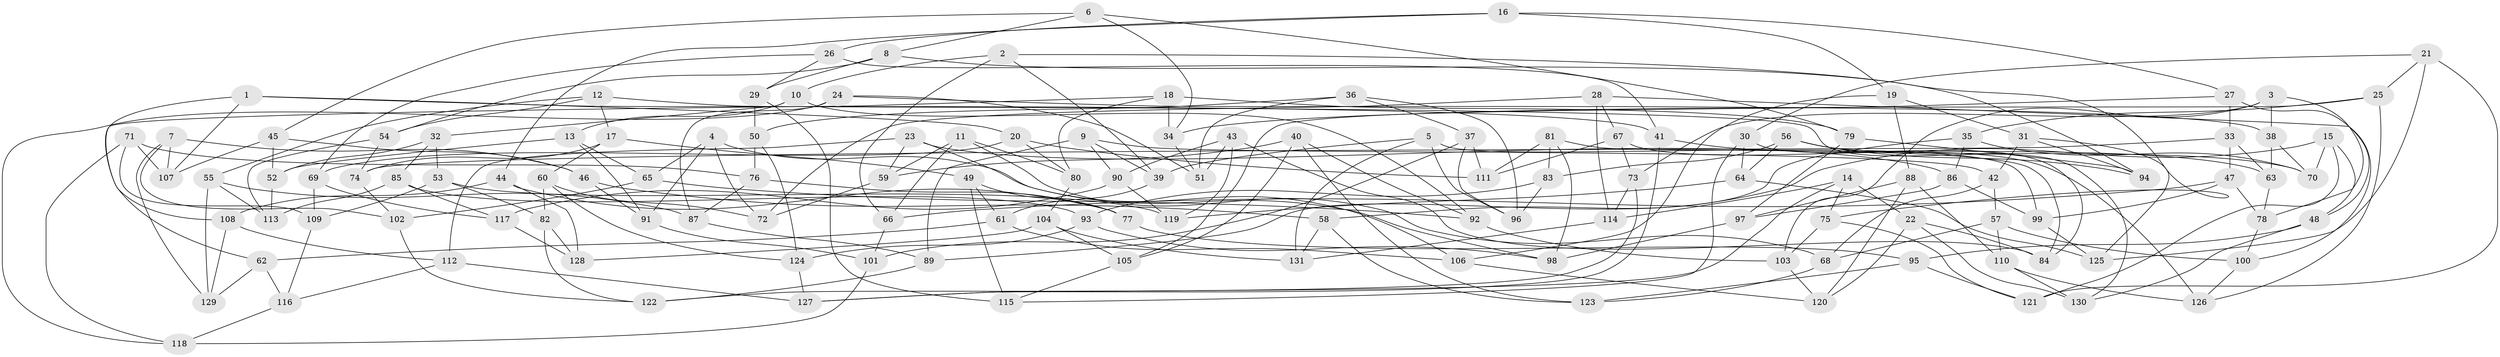 // coarse degree distribution, {11: 0.043478260869565216, 4: 0.7934782608695652, 10: 0.03260869565217391, 9: 0.010869565217391304, 3: 0.09782608695652174, 8: 0.010869565217391304, 12: 0.010869565217391304}
// Generated by graph-tools (version 1.1) at 2025/53/03/04/25 22:53:43]
// undirected, 131 vertices, 262 edges
graph export_dot {
  node [color=gray90,style=filled];
  1;
  2;
  3;
  4;
  5;
  6;
  7;
  8;
  9;
  10;
  11;
  12;
  13;
  14;
  15;
  16;
  17;
  18;
  19;
  20;
  21;
  22;
  23;
  24;
  25;
  26;
  27;
  28;
  29;
  30;
  31;
  32;
  33;
  34;
  35;
  36;
  37;
  38;
  39;
  40;
  41;
  42;
  43;
  44;
  45;
  46;
  47;
  48;
  49;
  50;
  51;
  52;
  53;
  54;
  55;
  56;
  57;
  58;
  59;
  60;
  61;
  62;
  63;
  64;
  65;
  66;
  67;
  68;
  69;
  70;
  71;
  72;
  73;
  74;
  75;
  76;
  77;
  78;
  79;
  80;
  81;
  82;
  83;
  84;
  85;
  86;
  87;
  88;
  89;
  90;
  91;
  92;
  93;
  94;
  95;
  96;
  97;
  98;
  99;
  100;
  101;
  102;
  103;
  104;
  105;
  106;
  107;
  108;
  109;
  110;
  111;
  112;
  113;
  114;
  115;
  116;
  117;
  118;
  119;
  120;
  121;
  122;
  123;
  124;
  125;
  126;
  127;
  128;
  129;
  130;
  131;
  1 -- 20;
  1 -- 107;
  1 -- 41;
  1 -- 108;
  2 -- 66;
  2 -- 94;
  2 -- 39;
  2 -- 10;
  3 -- 103;
  3 -- 78;
  3 -- 38;
  3 -- 73;
  4 -- 106;
  4 -- 91;
  4 -- 65;
  4 -- 72;
  5 -- 96;
  5 -- 39;
  5 -- 131;
  5 -- 99;
  6 -- 8;
  6 -- 45;
  6 -- 79;
  6 -- 34;
  7 -- 46;
  7 -- 107;
  7 -- 129;
  7 -- 102;
  8 -- 29;
  8 -- 54;
  8 -- 75;
  9 -- 42;
  9 -- 90;
  9 -- 39;
  9 -- 89;
  10 -- 32;
  10 -- 13;
  10 -- 92;
  11 -- 80;
  11 -- 59;
  11 -- 66;
  11 -- 68;
  12 -- 55;
  12 -- 54;
  12 -- 130;
  12 -- 17;
  13 -- 52;
  13 -- 65;
  13 -- 91;
  14 -- 22;
  14 -- 127;
  14 -- 114;
  14 -- 75;
  15 -- 58;
  15 -- 70;
  15 -- 48;
  15 -- 121;
  16 -- 19;
  16 -- 26;
  16 -- 44;
  16 -- 27;
  17 -- 60;
  17 -- 74;
  17 -- 49;
  18 -- 80;
  18 -- 79;
  18 -- 34;
  18 -- 62;
  19 -- 88;
  19 -- 106;
  19 -- 31;
  20 -- 69;
  20 -- 80;
  20 -- 111;
  21 -- 125;
  21 -- 30;
  21 -- 25;
  21 -- 121;
  22 -- 120;
  22 -- 84;
  22 -- 130;
  23 -- 112;
  23 -- 59;
  23 -- 86;
  23 -- 98;
  24 -- 38;
  24 -- 87;
  24 -- 51;
  24 -- 118;
  25 -- 126;
  25 -- 35;
  25 -- 105;
  26 -- 69;
  26 -- 29;
  26 -- 41;
  27 -- 33;
  27 -- 34;
  27 -- 48;
  28 -- 72;
  28 -- 100;
  28 -- 67;
  28 -- 114;
  29 -- 50;
  29 -- 115;
  30 -- 115;
  30 -- 84;
  30 -- 64;
  31 -- 42;
  31 -- 94;
  31 -- 125;
  32 -- 85;
  32 -- 53;
  32 -- 52;
  33 -- 63;
  33 -- 74;
  33 -- 47;
  34 -- 51;
  35 -- 70;
  35 -- 89;
  35 -- 86;
  36 -- 50;
  36 -- 96;
  36 -- 51;
  36 -- 37;
  37 -- 96;
  37 -- 111;
  37 -- 101;
  38 -- 70;
  38 -- 63;
  39 -- 61;
  40 -- 123;
  40 -- 105;
  40 -- 59;
  40 -- 92;
  41 -- 127;
  41 -- 63;
  42 -- 57;
  42 -- 68;
  43 -- 51;
  43 -- 84;
  43 -- 119;
  43 -- 90;
  44 -- 128;
  44 -- 77;
  44 -- 108;
  45 -- 107;
  45 -- 52;
  45 -- 46;
  46 -- 91;
  46 -- 58;
  47 -- 99;
  47 -- 66;
  47 -- 78;
  48 -- 130;
  48 -- 95;
  49 -- 115;
  49 -- 61;
  49 -- 77;
  50 -- 124;
  50 -- 76;
  52 -- 113;
  53 -- 109;
  53 -- 119;
  53 -- 82;
  54 -- 74;
  54 -- 113;
  55 -- 87;
  55 -- 113;
  55 -- 129;
  56 -- 83;
  56 -- 70;
  56 -- 94;
  56 -- 64;
  57 -- 110;
  57 -- 68;
  57 -- 100;
  58 -- 131;
  58 -- 123;
  59 -- 72;
  60 -- 72;
  60 -- 82;
  60 -- 124;
  61 -- 106;
  61 -- 62;
  62 -- 116;
  62 -- 129;
  63 -- 78;
  64 -- 119;
  64 -- 125;
  65 -- 102;
  65 -- 92;
  66 -- 101;
  67 -- 73;
  67 -- 111;
  67 -- 126;
  68 -- 123;
  69 -- 109;
  69 -- 117;
  71 -- 118;
  71 -- 107;
  71 -- 109;
  71 -- 76;
  73 -- 114;
  73 -- 122;
  74 -- 102;
  75 -- 103;
  75 -- 121;
  76 -- 77;
  76 -- 87;
  77 -- 95;
  78 -- 100;
  79 -- 97;
  79 -- 94;
  80 -- 104;
  81 -- 84;
  81 -- 83;
  81 -- 111;
  81 -- 98;
  82 -- 122;
  82 -- 128;
  83 -- 96;
  83 -- 93;
  85 -- 117;
  85 -- 93;
  85 -- 113;
  86 -- 97;
  86 -- 99;
  87 -- 89;
  88 -- 110;
  88 -- 97;
  88 -- 120;
  89 -- 122;
  90 -- 119;
  90 -- 117;
  91 -- 101;
  92 -- 103;
  93 -- 98;
  93 -- 124;
  95 -- 123;
  95 -- 121;
  97 -- 98;
  99 -- 125;
  100 -- 126;
  101 -- 118;
  102 -- 122;
  103 -- 120;
  104 -- 128;
  104 -- 105;
  104 -- 131;
  105 -- 115;
  106 -- 120;
  108 -- 112;
  108 -- 129;
  109 -- 116;
  110 -- 126;
  110 -- 130;
  112 -- 127;
  112 -- 116;
  114 -- 131;
  116 -- 118;
  117 -- 128;
  124 -- 127;
}
